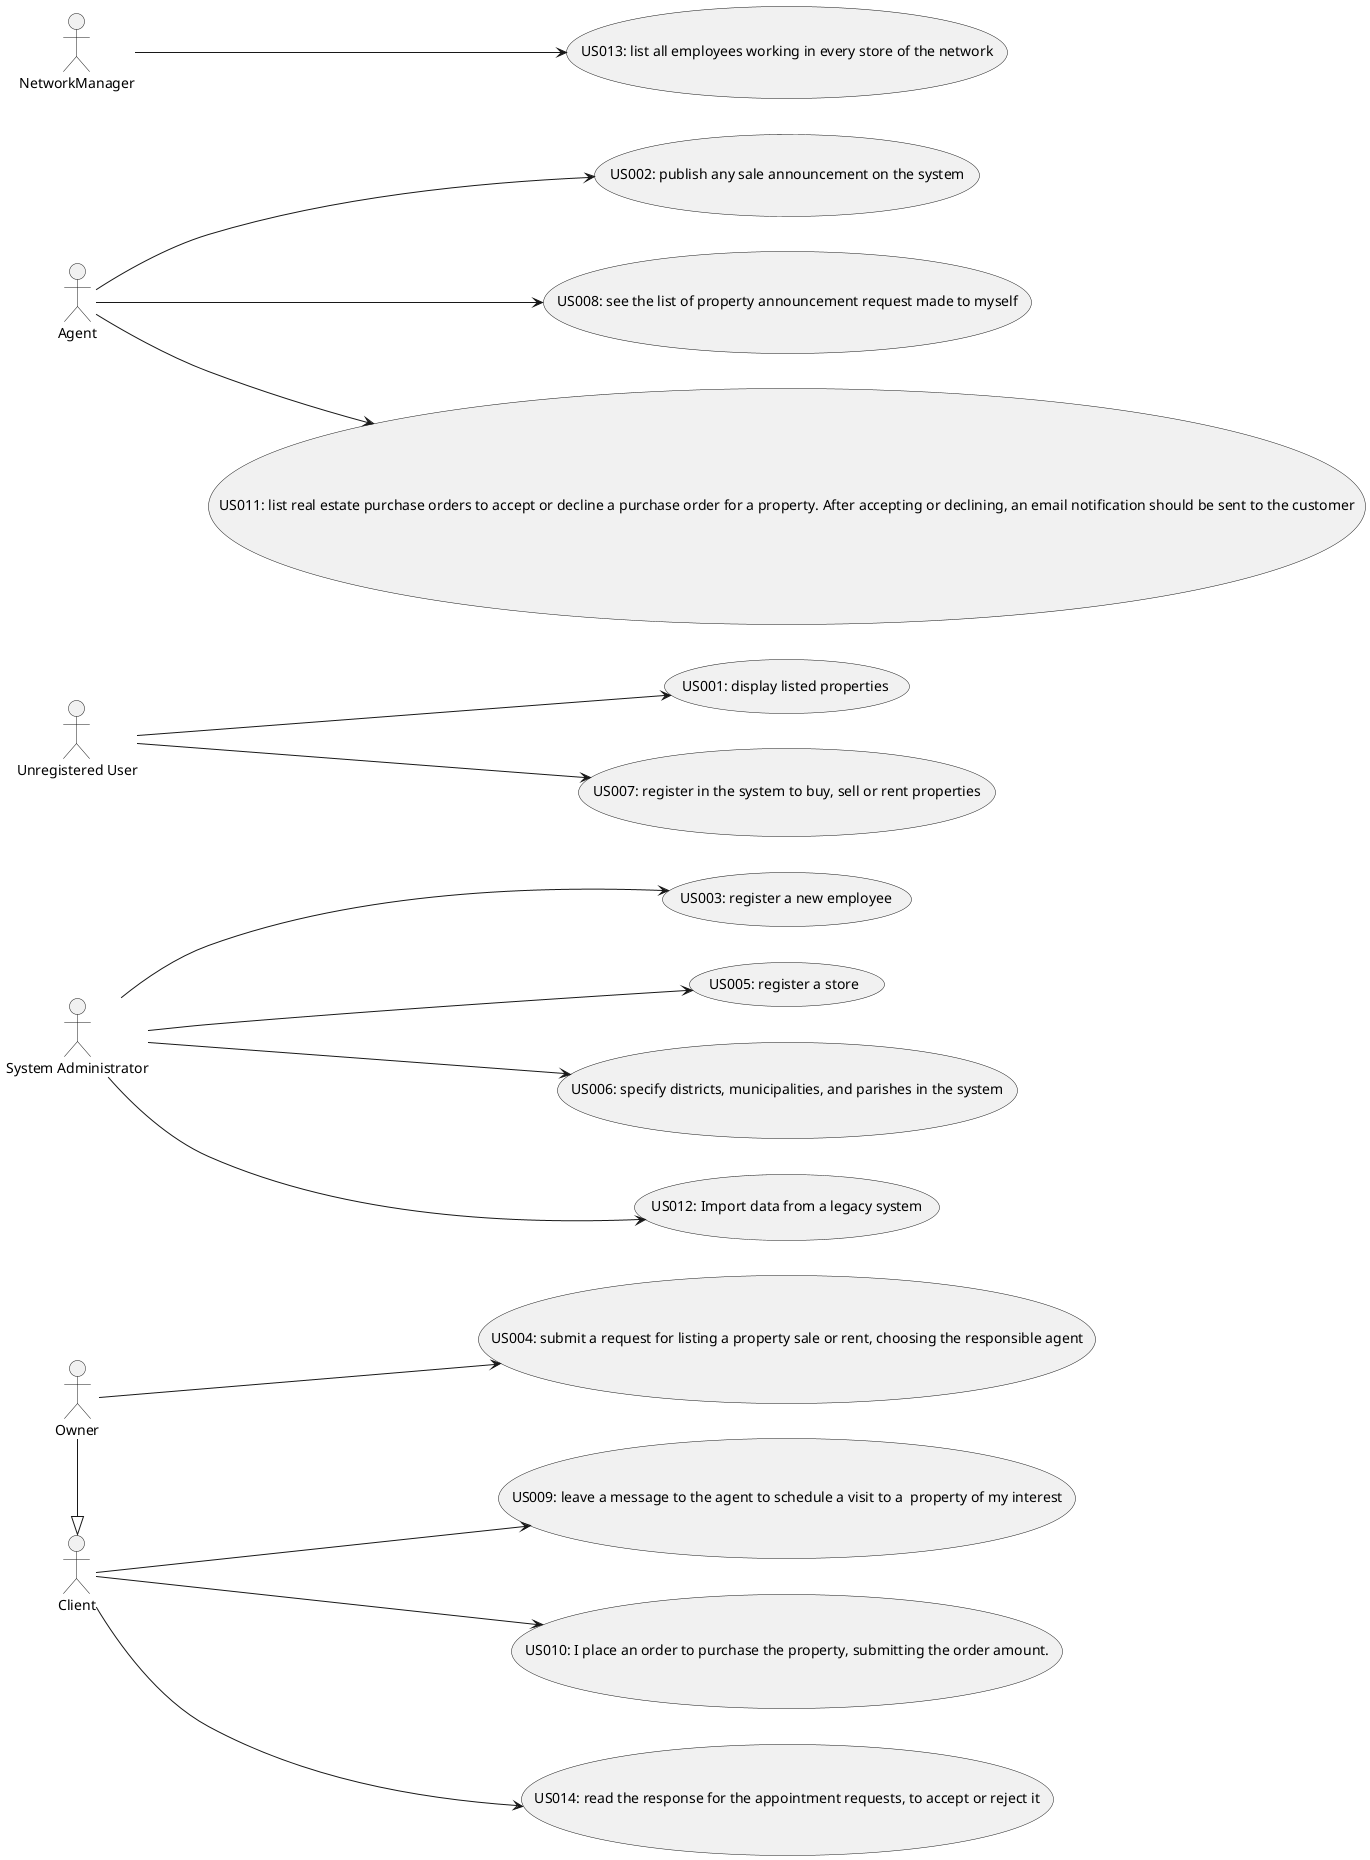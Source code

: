 @startuml

:System Administrator: as Admin
:Unregistered User: as UnregUser
:Agent: as Agent
:Owner: as Owner
Owner -|> Client


Left to right direction


UnregUser --> (US001: display listed properties)

Agent --> (US002: publish any sale announcement on the system)

Admin --> (US003: register a new employee)

Owner --> (US004: submit a request for listing a property sale or rent, choosing the responsible agent)

Admin --> (US005: register a store)

Admin --> (US006: specify districts, municipalities, and parishes in the system)

UnregUser --> (US007: register in the system to buy, sell or rent properties)

Agent --> (US008: see the list of property announcement request made to myself)

Client --> (US009: leave a message to the agent to schedule a visit to a  property of my interest)

Client --> (US010: I place an order to purchase the property, submitting the order amount.)

Agent --> (US011: list real estate purchase orders to accept or decline a purchase order for a property. After accepting or declining, an email notification should be sent to the customer)

Admin --> (US012: Import data from a legacy system)

NetworkManager --> (US013: list all employees working in every store of the network)

Client --> (US014: read the response for the appointment requests, to accept or reject it)

@enduml
